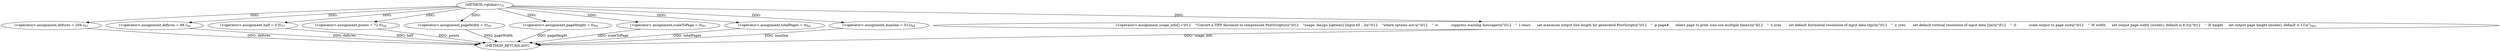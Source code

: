 digraph "&lt;global&gt;" {  
"9400" [label = <(METHOD,&lt;global&gt;)<SUB>31</SUB>> ]
"10636" [label = <(METHOD_RETURN,ANY)> ]
"9403" [label = <(&lt;operator&gt;.assignment,defxres = 204.)<SUB>55</SUB>> ]
"9407" [label = <(&lt;operator&gt;.assignment,defyres = 98.)<SUB>56</SUB>> ]
"9411" [label = <(&lt;operator&gt;.assignment,half = 0.5)<SUB>57</SUB>> ]
"9415" [label = <(&lt;operator&gt;.assignment,points = 72.0)<SUB>58</SUB>> ]
"9419" [label = <(&lt;operator&gt;.assignment,pageWidth = 0)<SUB>59</SUB>> ]
"9423" [label = <(&lt;operator&gt;.assignment,pageHeight = 0)<SUB>60</SUB>> ]
"9427" [label = <(&lt;operator&gt;.assignment,scaleToPage = 0)<SUB>61</SUB>> ]
"9431" [label = <(&lt;operator&gt;.assignment,totalPages = 0)<SUB>62</SUB>> ]
"9436" [label = <(&lt;operator&gt;.assignment,maxline = 512)<SUB>64</SUB>> ]
"10607" [label = <(&lt;operator&gt;.assignment,usage_info[] =\012    &quot;Convert a TIFF facsimile to compressed PostScript\n\n&quot;\012    &quot;usage: fax2ps [options] [input.tif ...]\n&quot;\012    &quot;where options are:\n&quot;\012    &quot; -w            suppress warning messages\n&quot;\012    &quot; -l chars      set maximum output line length for generated PostScript\n&quot;\012    &quot; -p page#      select page to print (can use multiple times)\n&quot;\012    &quot; -x xres       set default horizontal resolution of input data (dpi)\n&quot;\012    &quot; -y yres       set default vertical resolution of input data (lpi)\n&quot;\012    &quot; -S            scale output to page size\n&quot;\012    &quot; -W width      set output page width (inches), default is 8.5\n&quot;\012    &quot; -H height     set output page height (inches), default is 11\n&quot;)<SUB>461</SUB>> ]
  "9403" -> "10636"  [ label = "DDG: defxres"] 
  "9407" -> "10636"  [ label = "DDG: defyres"] 
  "9411" -> "10636"  [ label = "DDG: half"] 
  "9415" -> "10636"  [ label = "DDG: points"] 
  "9419" -> "10636"  [ label = "DDG: pageWidth"] 
  "9423" -> "10636"  [ label = "DDG: pageHeight"] 
  "9427" -> "10636"  [ label = "DDG: scaleToPage"] 
  "9431" -> "10636"  [ label = "DDG: totalPages"] 
  "9436" -> "10636"  [ label = "DDG: maxline"] 
  "10607" -> "10636"  [ label = "DDG: usage_info"] 
  "9400" -> "9403"  [ label = "DDG: "] 
  "9400" -> "9407"  [ label = "DDG: "] 
  "9400" -> "9411"  [ label = "DDG: "] 
  "9400" -> "9415"  [ label = "DDG: "] 
  "9400" -> "9419"  [ label = "DDG: "] 
  "9400" -> "9423"  [ label = "DDG: "] 
  "9400" -> "9427"  [ label = "DDG: "] 
  "9400" -> "9431"  [ label = "DDG: "] 
  "9400" -> "9436"  [ label = "DDG: "] 
  "9400" -> "10607"  [ label = "DDG: "] 
}
